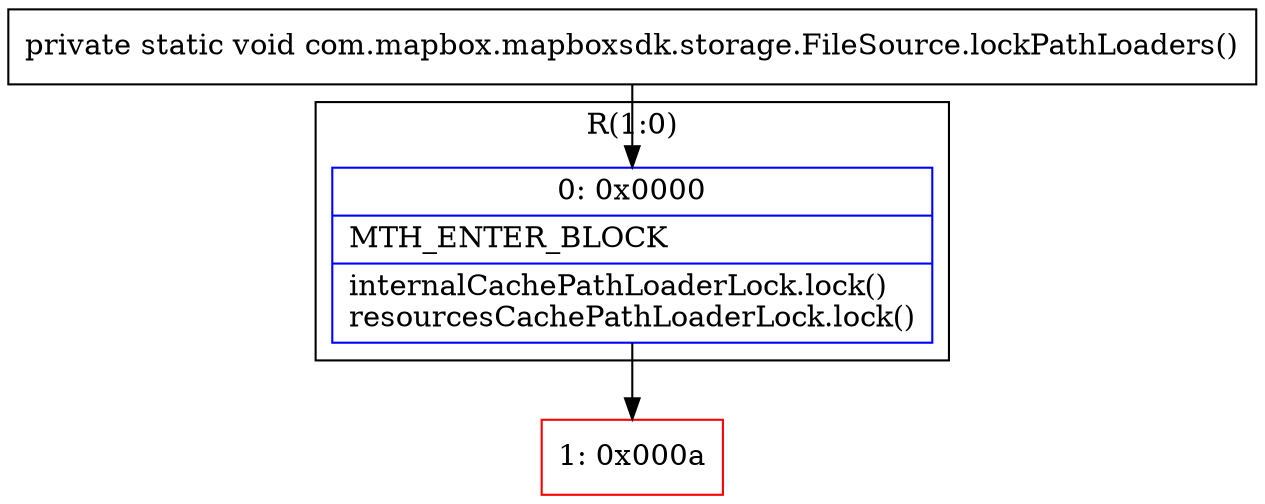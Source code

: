 digraph "CFG forcom.mapbox.mapboxsdk.storage.FileSource.lockPathLoaders()V" {
subgraph cluster_Region_598532222 {
label = "R(1:0)";
node [shape=record,color=blue];
Node_0 [shape=record,label="{0\:\ 0x0000|MTH_ENTER_BLOCK\l|internalCachePathLoaderLock.lock()\lresourcesCachePathLoaderLock.lock()\l}"];
}
Node_1 [shape=record,color=red,label="{1\:\ 0x000a}"];
MethodNode[shape=record,label="{private static void com.mapbox.mapboxsdk.storage.FileSource.lockPathLoaders() }"];
MethodNode -> Node_0;
Node_0 -> Node_1;
}

